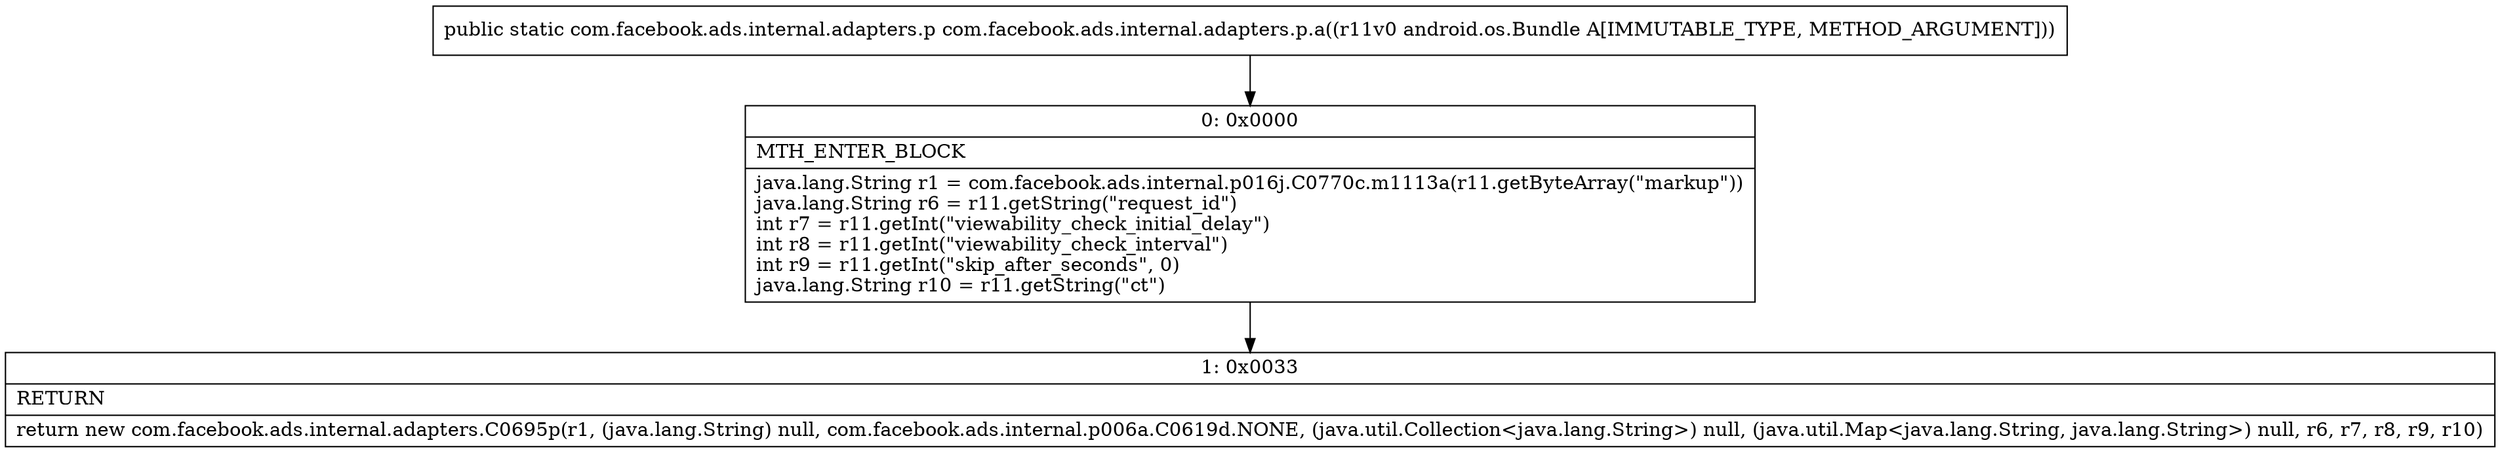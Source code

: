 digraph "CFG forcom.facebook.ads.internal.adapters.p.a(Landroid\/os\/Bundle;)Lcom\/facebook\/ads\/internal\/adapters\/p;" {
Node_0 [shape=record,label="{0\:\ 0x0000|MTH_ENTER_BLOCK\l|java.lang.String r1 = com.facebook.ads.internal.p016j.C0770c.m1113a(r11.getByteArray(\"markup\"))\ljava.lang.String r6 = r11.getString(\"request_id\")\lint r7 = r11.getInt(\"viewability_check_initial_delay\")\lint r8 = r11.getInt(\"viewability_check_interval\")\lint r9 = r11.getInt(\"skip_after_seconds\", 0)\ljava.lang.String r10 = r11.getString(\"ct\")\l}"];
Node_1 [shape=record,label="{1\:\ 0x0033|RETURN\l|return new com.facebook.ads.internal.adapters.C0695p(r1, (java.lang.String) null, com.facebook.ads.internal.p006a.C0619d.NONE, (java.util.Collection\<java.lang.String\>) null, (java.util.Map\<java.lang.String, java.lang.String\>) null, r6, r7, r8, r9, r10)\l}"];
MethodNode[shape=record,label="{public static com.facebook.ads.internal.adapters.p com.facebook.ads.internal.adapters.p.a((r11v0 android.os.Bundle A[IMMUTABLE_TYPE, METHOD_ARGUMENT])) }"];
MethodNode -> Node_0;
Node_0 -> Node_1;
}

